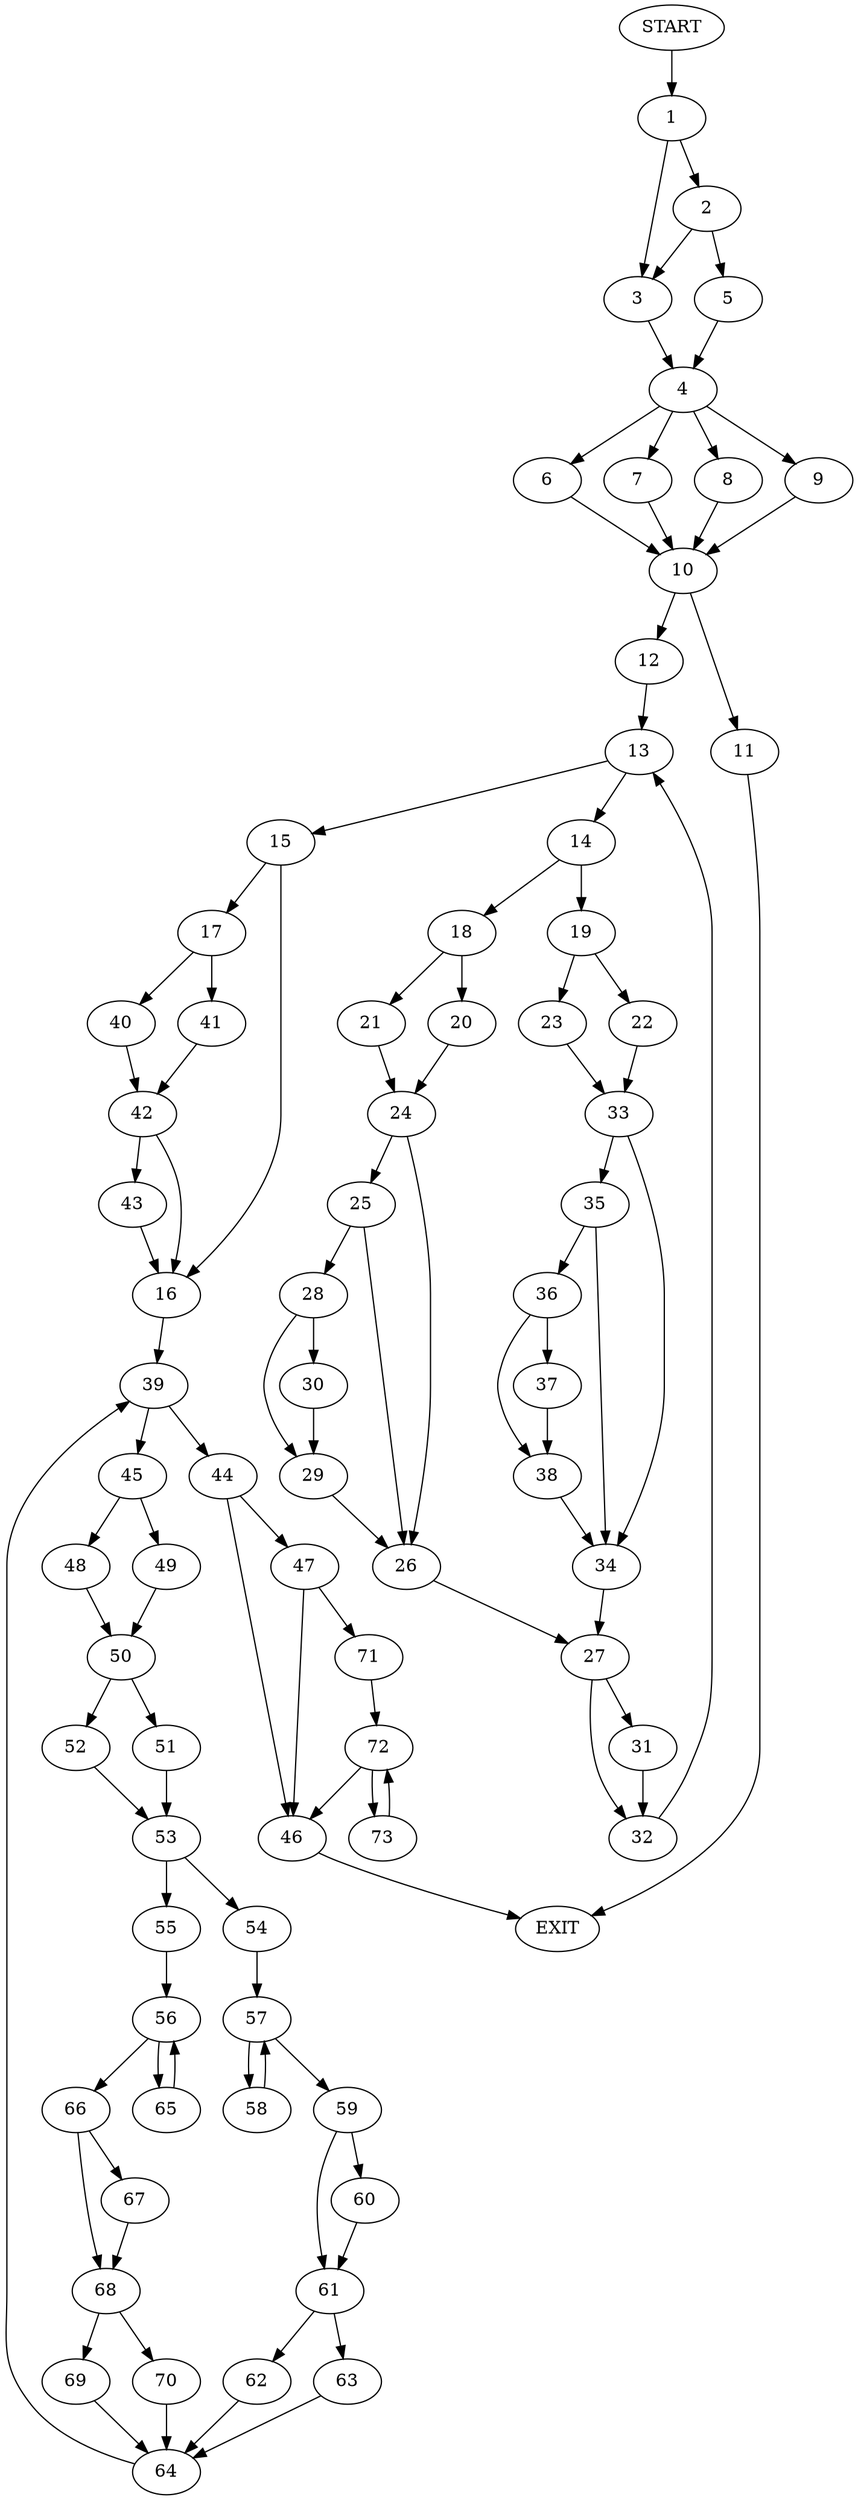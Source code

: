 digraph {
0 [label="START"]
74 [label="EXIT"]
0 -> 1
1 -> 2
1 -> 3
3 -> 4
2 -> 5
2 -> 3
5 -> 4
4 -> 6
4 -> 7
4 -> 8
4 -> 9
9 -> 10
8 -> 10
6 -> 10
7 -> 10
10 -> 11
10 -> 12
11 -> 74
12 -> 13
13 -> 14
13 -> 15
15 -> 16
15 -> 17
14 -> 18
14 -> 19
18 -> 20
18 -> 21
19 -> 22
19 -> 23
20 -> 24
21 -> 24
24 -> 25
24 -> 26
26 -> 27
25 -> 28
25 -> 26
28 -> 29
28 -> 30
29 -> 26
30 -> 29
27 -> 31
27 -> 32
22 -> 33
23 -> 33
33 -> 34
33 -> 35
34 -> 27
35 -> 36
35 -> 34
36 -> 37
36 -> 38
38 -> 34
37 -> 38
32 -> 13
31 -> 32
16 -> 39
17 -> 40
17 -> 41
41 -> 42
40 -> 42
42 -> 16
42 -> 43
43 -> 16
39 -> 44
39 -> 45
44 -> 46
44 -> 47
45 -> 48
45 -> 49
48 -> 50
49 -> 50
50 -> 51
50 -> 52
52 -> 53
51 -> 53
53 -> 54
53 -> 55
55 -> 56
54 -> 57
57 -> 58
57 -> 59
59 -> 60
59 -> 61
58 -> 57
60 -> 61
61 -> 62
61 -> 63
63 -> 64
62 -> 64
64 -> 39
56 -> 65
56 -> 66
65 -> 56
66 -> 67
66 -> 68
68 -> 69
68 -> 70
67 -> 68
70 -> 64
69 -> 64
47 -> 71
47 -> 46
46 -> 74
71 -> 72
72 -> 73
72 -> 46
73 -> 72
}
